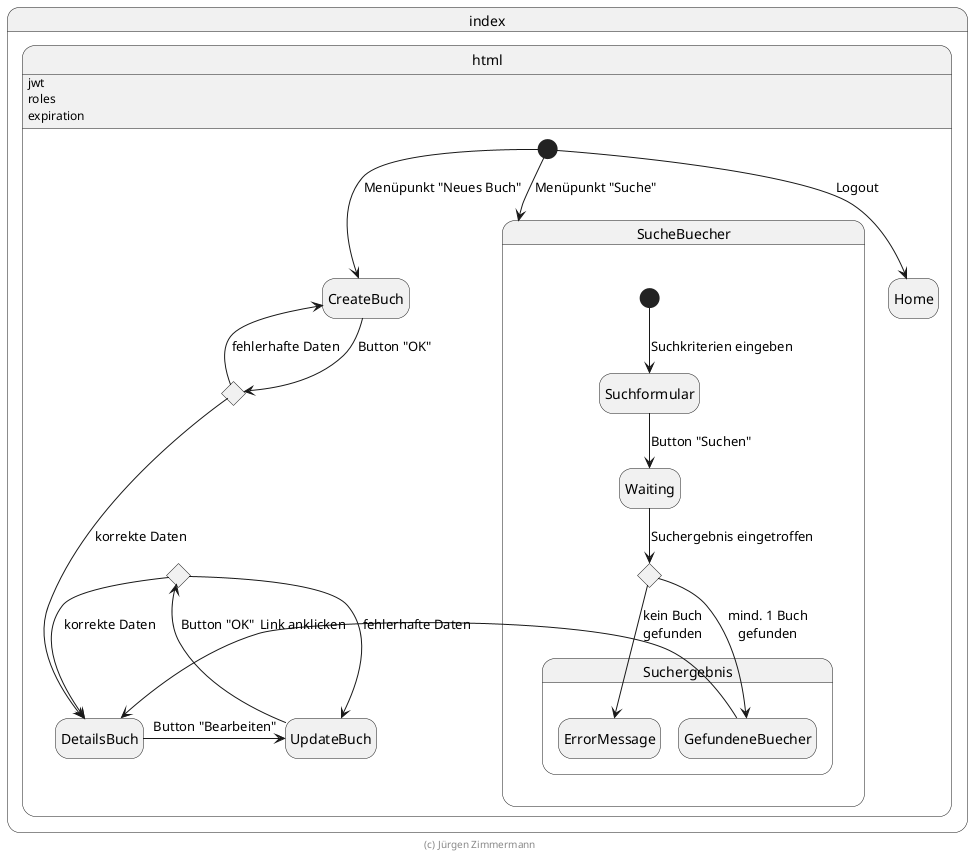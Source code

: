 ' Copyright (C) 2022 - present Juergen Zimmermann, Hochschule Karlsruhe
'
' This program is free software: you can redistribute it and/or modify
' it under the terms of the GNU General Public License as published by
' the Free Software Foundation, either version 3 of the License, or
' (at your option) any later version.
'
' This program is distributed in the hope that it will be useful,
' but WITHOUT ANY WARRANTY; without even the implied warranty of
' MERCHANTABILITY or FITNESS FOR A PARTICULAR PURPOSE.  See the
' GNU General Public License for more details.
'
' You should have received a copy of the GNU General Public License
' along with this program.  If not, see <https://www.gnu.org/licenses/>.

' Preview durch <Alt>d
' https://plantuml.com/de/state-diagram
' https://plantuml.com/de/guide

@startuml Zustandsdiagramm

hide empty description

state index.html {
    index.html: jwt
    index.html: roles
    index.html: expiration

    [*] --> Home: Logout

    state SucheBuecher {
        [*] --> Suchformular: Suchkriterien eingeben
        Suchformular --> Waiting: Button "Suchen"
        state SuchergebnisChoice <<choice>>
        Waiting --> SuchergebnisChoice: Suchergebnis eingetroffen

        state Suchergebnis {
            SuchergebnisChoice --> GefundeneBuecher: mind. 1 Buch\ngefunden
            SuchergebnisChoice --> ErrorMessage: kein Buch\ngefunden

            ErrorMessage -right[hidden]-> GefundeneBuecher
        }
    }
    [*] -down-> SucheBuecher: Menüpunkt "Suche"
    GefundeneBuecher -right-> DetailsBuch: Link anklicken

    [*] -down-> CreateBuch: Menüpunkt "Neues Buch"
    SucheBuecher -right[hidden]-> CreateBuch
    state CreateChoice <<choice>>
    CreateBuch --> CreateChoice: Button "OK"
    CreateChoice --> CreateBuch: fehlerhafte Daten
    CreateChoice --> DetailsBuch: korrekte Daten

    DetailsBuch -right-> UpdateBuch: Button "Bearbeiten"
    state UpdateChoice <<choice>>
    UpdateBuch -up-> UpdateChoice: Button "OK"
    UpdateChoice --> UpdateBuch: fehlerhafte Daten
    UpdateChoice --> DetailsBuch: korrekte Daten
}

footer (c) Jürgen Zimmermann

@enduml
